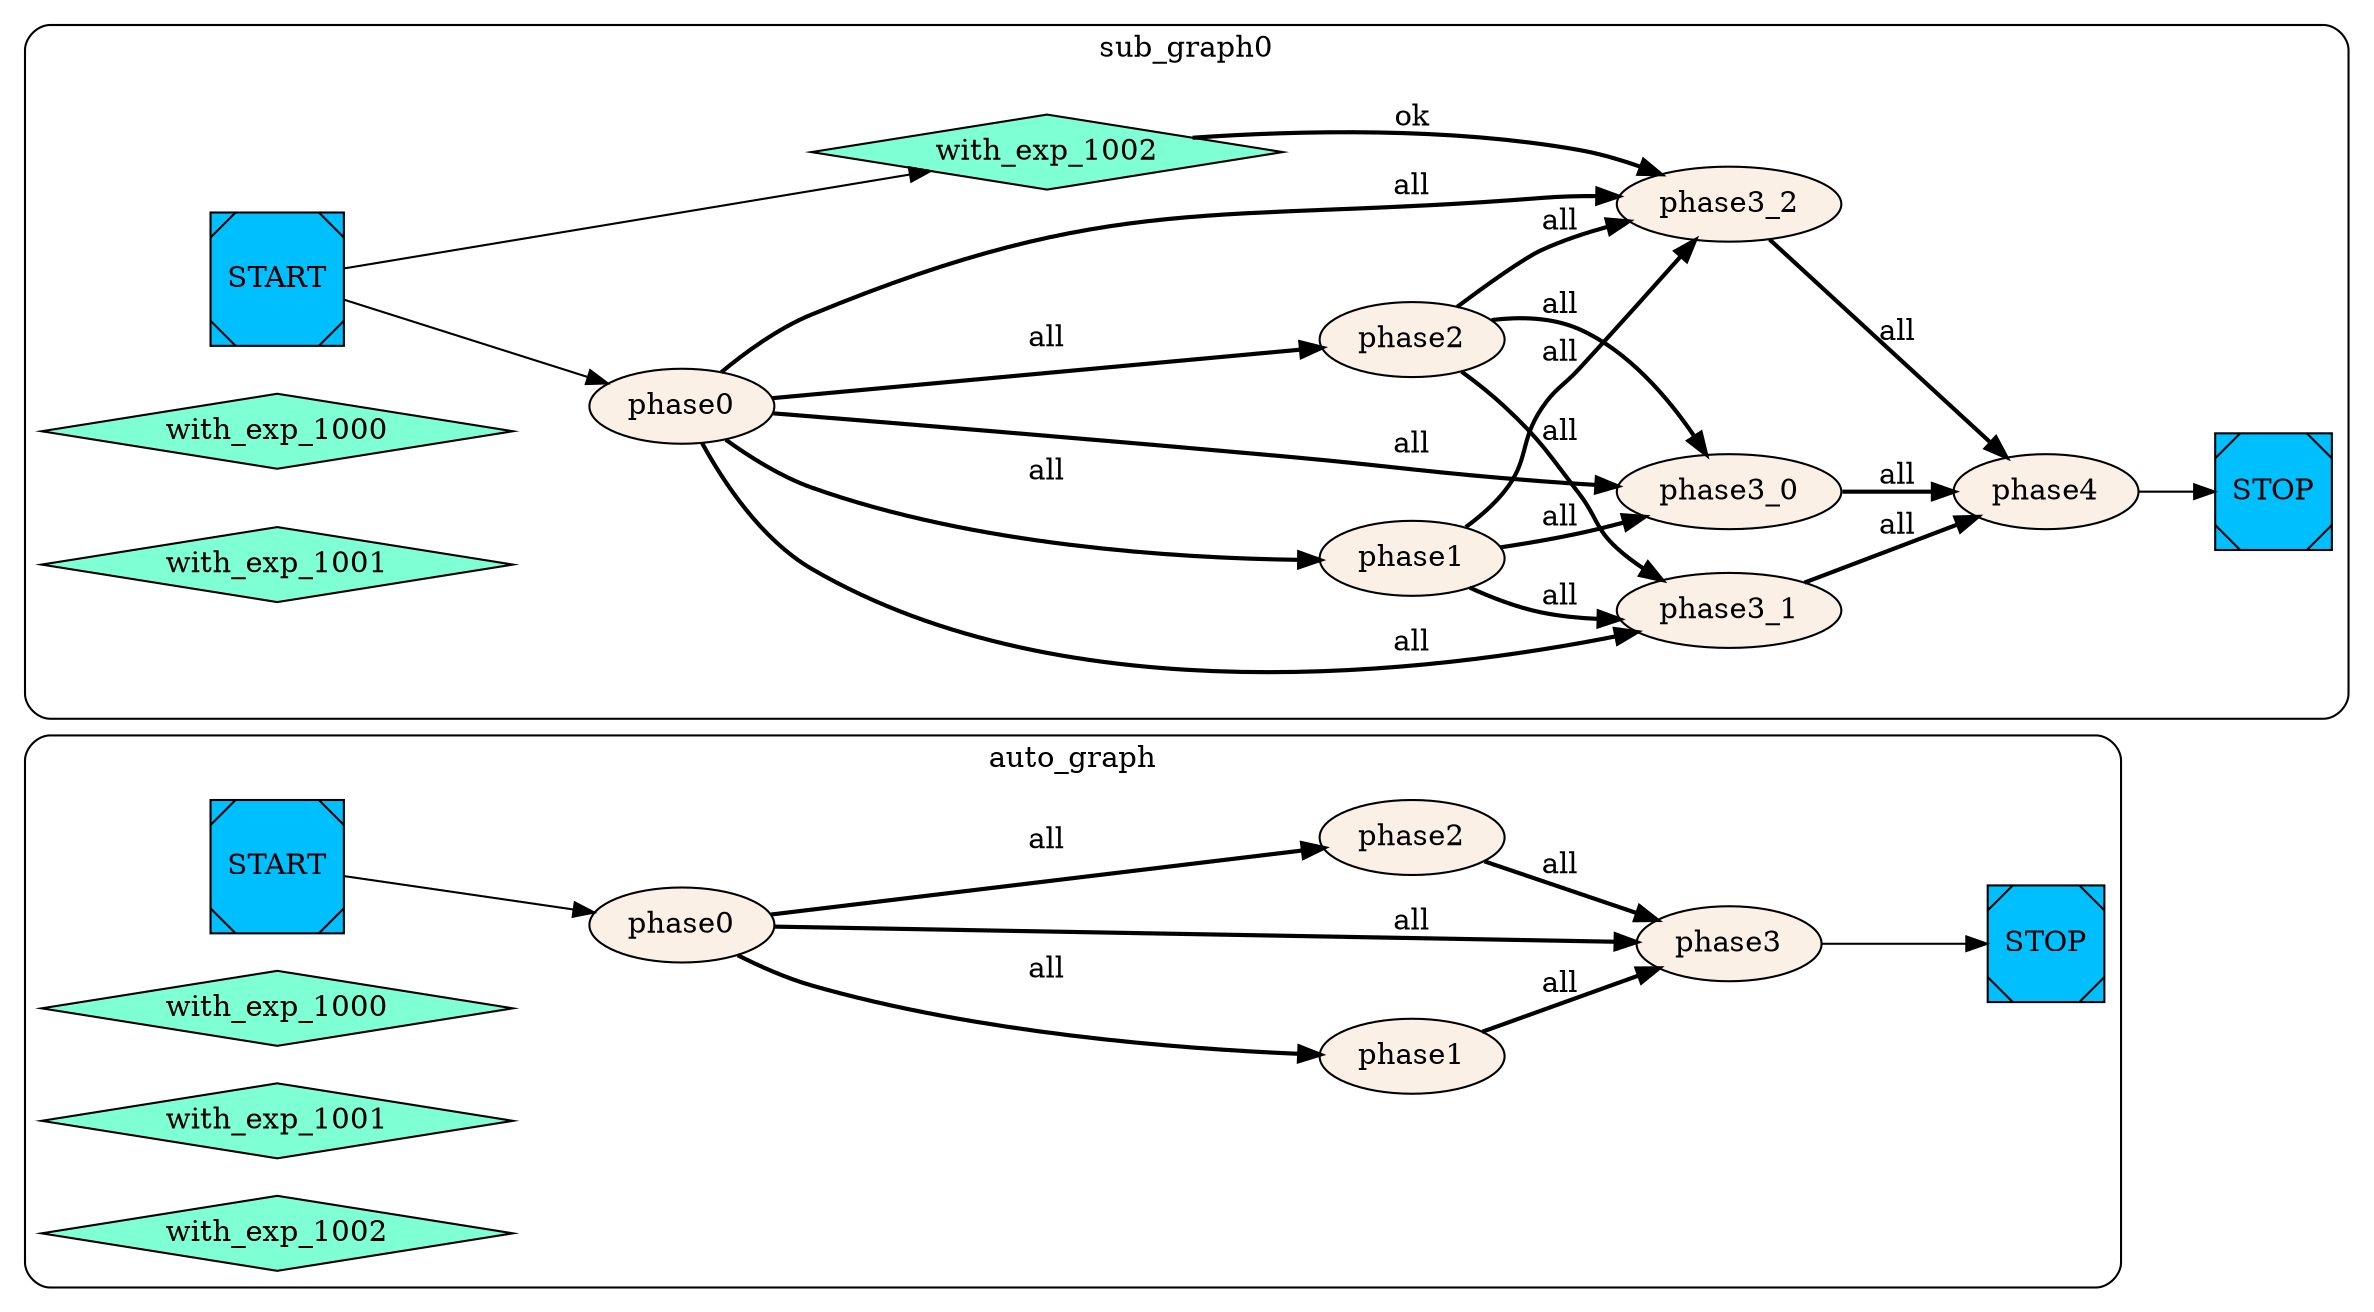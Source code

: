 digraph G {
    rankdir=LR;
  subgraph cluster_auto_graph{
    style = rounded;
    label = "auto_graph";
    auto_graph__START__[color=black fillcolor=deepskyblue style=filled shape=Msquare label="START"];
    auto_graph__STOP__[color=black fillcolor=deepskyblue style=filled shape=Msquare label="STOP"];
    auto_graph_phase0 [label="phase0" color=black fillcolor=linen style=filled];
    auto_graph_phase3 [label="phase3" color=black fillcolor=linen style=filled];
    auto_graph_phase2 [label="phase2" color=black fillcolor=linen style=filled];
    auto_graph_phase1 [label="phase1" color=black fillcolor=linen style=filled];
    auto_graph_with_exp_1000 [label="with_exp_1000" shape=diamond color=black fillcolor=aquamarine style=filled];
    auto_graph_with_exp_1001 [label="with_exp_1001" shape=diamond color=black fillcolor=aquamarine style=filled];
    auto_graph_with_exp_1002 [label="with_exp_1002" shape=diamond color=black fillcolor=aquamarine style=filled];
    auto_graph__START__ -> auto_graph_phase0;
    auto_graph_phase3 -> auto_graph__STOP__;
    auto_graph_phase2 -> auto_graph_phase3 [style=bold label="all"];
    auto_graph_phase0 -> auto_graph_phase3 [style=bold label="all"];
    auto_graph_phase1 -> auto_graph_phase3 [style=bold label="all"];
    auto_graph_phase0 -> auto_graph_phase2 [style=bold label="all"];
    auto_graph_phase0 -> auto_graph_phase1 [style=bold label="all"];
};
  subgraph cluster_sub_graph0{
    style = rounded;
    label = "sub_graph0";
    sub_graph0__START__[color=black fillcolor=deepskyblue style=filled shape=Msquare label="START"];
    sub_graph0__STOP__[color=black fillcolor=deepskyblue style=filled shape=Msquare label="STOP"];
    sub_graph0_phase4 [label="phase4" color=black fillcolor=linen style=filled];
    sub_graph0_phase1 [label="phase1" color=black fillcolor=linen style=filled];
    sub_graph0_phase2 [label="phase2" color=black fillcolor=linen style=filled];
    sub_graph0_phase3_0 [label="phase3_0" color=black fillcolor=linen style=filled];
    sub_graph0_phase3_1 [label="phase3_1" color=black fillcolor=linen style=filled];
    sub_graph0_phase0 [label="phase0" color=black fillcolor=linen style=filled];
    sub_graph0_phase3_2 [label="phase3_2" color=black fillcolor=linen style=filled];
    sub_graph0_with_exp_1000 [label="with_exp_1000" shape=diamond color=black fillcolor=aquamarine style=filled];
    sub_graph0_with_exp_1001 [label="with_exp_1001" shape=diamond color=black fillcolor=aquamarine style=filled];
    sub_graph0_with_exp_1002 [label="with_exp_1002" shape=diamond color=black fillcolor=aquamarine style=filled];
    sub_graph0_phase4 -> sub_graph0__STOP__;
    sub_graph0_phase3_2 -> sub_graph0_phase4 [style=bold label="all"];
    sub_graph0_phase3_0 -> sub_graph0_phase4 [style=bold label="all"];
    sub_graph0_phase3_1 -> sub_graph0_phase4 [style=bold label="all"];
    sub_graph0_phase0 -> sub_graph0_phase1 [style=bold label="all"];
    sub_graph0_phase0 -> sub_graph0_phase2 [style=bold label="all"];
    sub_graph0_phase2 -> sub_graph0_phase3_0 [style=bold label="all"];
    sub_graph0_phase0 -> sub_graph0_phase3_0 [style=bold label="all"];
    sub_graph0_phase1 -> sub_graph0_phase3_0 [style=bold label="all"];
    sub_graph0_phase2 -> sub_graph0_phase3_1 [style=bold label="all"];
    sub_graph0_phase0 -> sub_graph0_phase3_1 [style=bold label="all"];
    sub_graph0_phase1 -> sub_graph0_phase3_1 [style=bold label="all"];
    sub_graph0__START__ -> sub_graph0_phase0;
    sub_graph0_with_exp_1002 -> sub_graph0_phase3_2 [style=bold label="ok"];
    sub_graph0__START__ -> sub_graph0_with_exp_1002;
    sub_graph0_phase2 -> sub_graph0_phase3_2 [style=bold label="all"];
    sub_graph0_phase0 -> sub_graph0_phase3_2 [style=bold label="all"];
    sub_graph0_phase1 -> sub_graph0_phase3_2 [style=bold label="all"];
};
}
